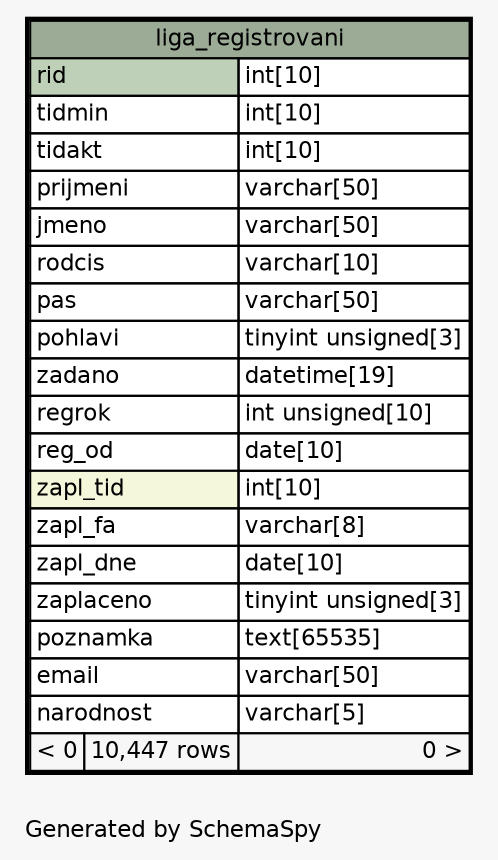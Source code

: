 // dot 2.38.0 on Mac OS X 10.9.4
// SchemaSpy rev 590
digraph "oneDegreeRelationshipsDiagram" {
  graph [
    rankdir="RL"
    bgcolor="#f7f7f7"
    label="\nGenerated by SchemaSpy"
    labeljust="l"
    nodesep="0.18"
    ranksep="0.46"
    fontname="Helvetica"
    fontsize="11"
  ];
  node [
    fontname="Helvetica"
    fontsize="11"
    shape="plaintext"
  ];
  edge [
    arrowsize="0.8"
  ];
  "liga_registrovani" [
    label=<
    <TABLE BORDER="2" CELLBORDER="1" CELLSPACING="0" BGCOLOR="#ffffff">
      <TR><TD COLSPAN="3" BGCOLOR="#9bab96" ALIGN="CENTER">liga_registrovani</TD></TR>
      <TR><TD PORT="rid" COLSPAN="2" BGCOLOR="#bed1b8" ALIGN="LEFT">rid</TD><TD PORT="rid.type" ALIGN="LEFT">int[10]</TD></TR>
      <TR><TD PORT="tidmin" COLSPAN="2" ALIGN="LEFT">tidmin</TD><TD PORT="tidmin.type" ALIGN="LEFT">int[10]</TD></TR>
      <TR><TD PORT="tidakt" COLSPAN="2" ALIGN="LEFT">tidakt</TD><TD PORT="tidakt.type" ALIGN="LEFT">int[10]</TD></TR>
      <TR><TD PORT="prijmeni" COLSPAN="2" ALIGN="LEFT">prijmeni</TD><TD PORT="prijmeni.type" ALIGN="LEFT">varchar[50]</TD></TR>
      <TR><TD PORT="jmeno" COLSPAN="2" ALIGN="LEFT">jmeno</TD><TD PORT="jmeno.type" ALIGN="LEFT">varchar[50]</TD></TR>
      <TR><TD PORT="rodcis" COLSPAN="2" ALIGN="LEFT">rodcis</TD><TD PORT="rodcis.type" ALIGN="LEFT">varchar[10]</TD></TR>
      <TR><TD PORT="pas" COLSPAN="2" ALIGN="LEFT">pas</TD><TD PORT="pas.type" ALIGN="LEFT">varchar[50]</TD></TR>
      <TR><TD PORT="pohlavi" COLSPAN="2" ALIGN="LEFT">pohlavi</TD><TD PORT="pohlavi.type" ALIGN="LEFT">tinyint unsigned[3]</TD></TR>
      <TR><TD PORT="zadano" COLSPAN="2" ALIGN="LEFT">zadano</TD><TD PORT="zadano.type" ALIGN="LEFT">datetime[19]</TD></TR>
      <TR><TD PORT="regrok" COLSPAN="2" ALIGN="LEFT">regrok</TD><TD PORT="regrok.type" ALIGN="LEFT">int unsigned[10]</TD></TR>
      <TR><TD PORT="reg_od" COLSPAN="2" ALIGN="LEFT">reg_od</TD><TD PORT="reg_od.type" ALIGN="LEFT">date[10]</TD></TR>
      <TR><TD PORT="zapl_tid" COLSPAN="2" BGCOLOR="#f4f7da" ALIGN="LEFT">zapl_tid</TD><TD PORT="zapl_tid.type" ALIGN="LEFT">int[10]</TD></TR>
      <TR><TD PORT="zapl_fa" COLSPAN="2" ALIGN="LEFT">zapl_fa</TD><TD PORT="zapl_fa.type" ALIGN="LEFT">varchar[8]</TD></TR>
      <TR><TD PORT="zapl_dne" COLSPAN="2" ALIGN="LEFT">zapl_dne</TD><TD PORT="zapl_dne.type" ALIGN="LEFT">date[10]</TD></TR>
      <TR><TD PORT="zaplaceno" COLSPAN="2" ALIGN="LEFT">zaplaceno</TD><TD PORT="zaplaceno.type" ALIGN="LEFT">tinyint unsigned[3]</TD></TR>
      <TR><TD PORT="poznamka" COLSPAN="2" ALIGN="LEFT">poznamka</TD><TD PORT="poznamka.type" ALIGN="LEFT">text[65535]</TD></TR>
      <TR><TD PORT="email" COLSPAN="2" ALIGN="LEFT">email</TD><TD PORT="email.type" ALIGN="LEFT">varchar[50]</TD></TR>
      <TR><TD PORT="narodnost" COLSPAN="2" ALIGN="LEFT">narodnost</TD><TD PORT="narodnost.type" ALIGN="LEFT">varchar[5]</TD></TR>
      <TR><TD ALIGN="LEFT" BGCOLOR="#f7f7f7">&lt; 0</TD><TD ALIGN="RIGHT" BGCOLOR="#f7f7f7">10,447 rows</TD><TD ALIGN="RIGHT" BGCOLOR="#f7f7f7">0 &gt;</TD></TR>
    </TABLE>>
    URL="liga_registrovani.html"
    tooltip="liga_registrovani"
  ];
}
